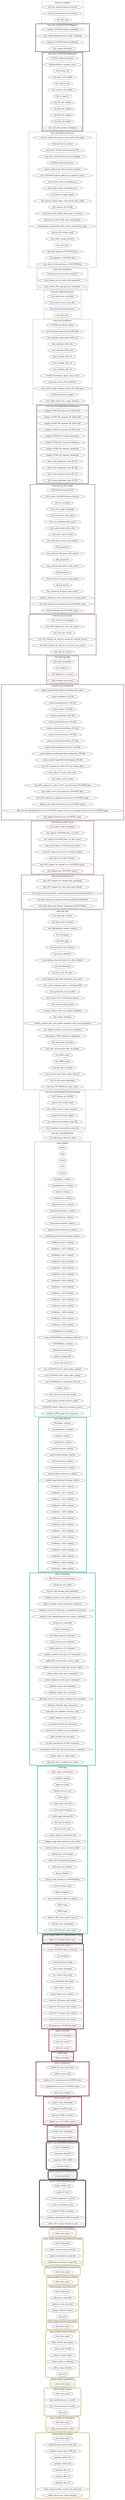 digraph function_call_chains {
    graph [rankdir="LR"]

    /* Cluster Types
        `penwidth=5`
        Class: `style="rounded"`
        Tests: `style="dashed"`

        Relation: `color="#ceb888"` (Gold)
        Blueprint: `color="#782f40"` (Garnet)
        Module collecting general functions: `color="#5cb8b2"`
    */

    node [  // To remove the fill color from the individual function nodes
        style="filled"
        fillcolor="white"
    ]
    /* Node Types
        Route functions: `shape="cds"`
        Function connecting to S3: `shape="folder"`
        Function connecting to MySQL: `shape="cylinder"`
        Other functions: `shape="box"`

        Test function: `style="dashed"`
        Fixture function: `style="dotted"`
    */

    /*
        Edges represent function calls
            Edges are instantiated under the cluster containing the calling function
            Edges go from the calling function to the called function
        Function calls include
            Flask redirects to a route function's URL via `url_for()`
            Accessing a route via the Flask test client
    */

    subgraph cluster_fiscalYears {
        label="nolcat.models.fiscalYears"
        penwidth=5
        style="rounded"
        color="#ceb888"

        state_data_types_in_fiscalYears [
            label="state_data_types"
            /*shape=""*/
        ]
        calculate_depreciated_ACRL_60b
        calculate_depreciated_ACRL_63
        calculate_ACRL_61a
        calculate_ACRL_61b
        calculate_ARL_18
        calculate_ARL_19
        calculate_ARL_20
        create_usage_tracking_records_for_fiscal_year
        collect_fiscal_year_usage_statistics
    }

    subgraph cluster_annualStatistics {
        label="nolcat.models.annualStatistics"
        penwidth=5
        style="rounded"
        color="#ceb888"

        state_data_types_in_annualStatistics [
            label="state_data_types"
            /*shape=""*/
        ]
        add_annual_statistic_value
    }


    subgraph cluster_vendors {
        label="nolcat.models.vendors"
        penwidth=5
        style="rounded"
        color="#ceb888"

        state_data_types_in_vendors [
            label="state_data_types"
            /*shape=""*/
        ]
        get_statisticsSources_records
        get_resourceSources_records
        add_note_in_vendors [
            label="add_note"
            /*shape=""*/
        ]
    }


    subgraph cluster_vendorNotes {
        label="nolcat.models.vendorNotes"
        penwidth=5
        style="rounded"
        color="#ceb888"

        state_data_types_in_vendorNotes [
            label="state_data_types"
            /*shape=""*/
        ]
    }


    subgraph cluster_statisticsSources {
        label="nolcat.models.statisticsSources"
        penwidth=5
        style="rounded"
        color="#ceb888"

        state_data_types_in_statisticsSources [
            label="state_data_types"
            /*shape=""*/
        ]
        fetch_SUSHI_information
        _harvest_R5_SUSHI
        _harvest_single_report
        _check_if_data_in_database
        collect_usage_statistics
        add_note_in_statisticsSources [
            label="add_note"
            /*shape=""*/
        ]
    }


    subgraph cluster_statisticsSourceNotes {
        label="nolcat.models.statisticsSourceNotes"
        penwidth=5
        style="rounded"
        color="#ceb888"

        state_data_types_in_statisticsSourceNotes [
            label="state_data_types"
            /*shape=""*/
        ]
    }


    subgraph cluster_resourceSources {
        label="nolcat.models.resourceSources"
        penwidth=5
        style="rounded"
        color="#ceb888"

        state_data_types_in_resourceSources [
            label="state_data_types"
            /*shape=""*/
        ]
        add_access_stop_date
        remove_access_stop_date
        change_StatisticsSource
        add_note_in_resourceSources [
            label="add_note"
            /*shape=""*/
        ]
    }


    subgraph cluster_resourceSourceNotes {
        label="nolcat.models.resourceSourceNotes"
        penwidth=5
        style="rounded"
        color="#ceb888"

        state_data_types_in_resourceSourceNotes [
            label="state_data_types"
            /*shape=""*/
        ]
    }


    subgraph cluster_statisticsResourceSources {
        label="nolcat.models.statisticsResourceSources"
        penwidth=5
        style="rounded"
        color="#ceb888"

        state_data_types_in_statisticsResourceSources [
            label="state_data_types"
            /*shape=""*/
        ]
    }


    subgraph cluster_annualUsageCollectionTracking {
        label="nolcat.models.annualUsageCollectionTracking"
        penwidth=5
        style="rounded"
        color="#ceb888"

        state_data_types_in_annualUsageCollectionTracking [
            label="state_data_types"
            /*shape=""*/
        ]
        collect_annual_usage_statistics
        upload_nonstandard_usage_file
        download_nonstandard_usage_file
    }


    subgraph cluster_COUNTERData {
        label="nolcat.models.COUNTERData"
        penwidth=5
        style="rounded"
        color="#ceb888"

        state_data_types_in_COUNTERData [
            label="state_data_types"
            /*shape=""*/
        ]
    }


    subgraph cluster_SUSHICallAndResponse {
        label="nolcat.SUSHICallAndResponse"
        penwidth=5
        style="rounded"

        make_SUSHI_call
        _make_API_call
        _convert_Response_to_JSON
        _save_raw_Response_text
        _handle_SUSHI_exceptions
        _evaluate_individual_SUSHI_exception
        _stdout_API_response_based_on_size
    }


    subgraph cluster_UploadCOUNTERReports {
        label="nolcat.UploadCOUNTERReports"
        penwidth=5
        style="rounded"

        create_dataframe_in_UploadCOUNTERReports [
            label="create_dataframe"
            /*shape=""*/
        ]
    }


    subgraph cluster_ConvertJSONDictToDataframe {
        label="nolcat.ConvertJSONDictToDataframe"
        penwidth=5
        style="rounded"

        create_dataframe_in_ConvertJSONDictToDataframe [
            label="create_dataframe"
            /*shape=""*/
        ]
        _transform_R5_JSON
        _transform_R5b1_JSON
        _serialize_dates
    }


    subgraph cluster_annual_stats {
        label="nolcat.annual_stats"
        penwidth=5
        color="#782f40"

        annual_stats_homepage
        show_fiscal_year_details
    }


    subgraph cluster_ingest_usage {
        label="nolcat.ingest_usage"
        penwidth=5
        color="#782f40"

        ingest_usage_homepage
        upload_COUNTER_data
        harvest_SUSHI_statistics
        upload_non_COUNTER_reports
    }


    subgraph cluster_initialization {
        label="nolcat.initialization"
        penwidth=5
        color="#782f40"

        collect_FY_and_vendor_data
        collect_sources_data
        collect_AUCT_and_historical_COUNTER_data
        upload_historical_non_COUNTER_usage
        data_load_complete
    }


    subgraph cluster_login {
        label="nolcat.login"
        penwidth=5
        color="#782f40"

        login_homepage
    }


    subgraph cluster_view_lists {
        label="nolcat.view_lists"
        penwidth=5
        color="#782f40"

        view_lists_homepage
        view_list_record
        edit_list_record
    }


    subgraph cluster_view_usage {
        label="nolcat.view_usage"
        penwidth=5
        color="#782f40"

        create_COUNTER_fixed_vocab_list
        set_encoding
        create_downloads_folder
        view_usage_homepage
        run_custom_SQL_query
        use_predefined_SQL_query
        start_query_wizard
        query_wizard_sort_redirect
        construct_PR_query_with_wizard
        construct_DR_query_with_wizard
        construct_TR_query_with_wizard
        construct_IR_query_with_wizard
        download_non_COUNTER_usage
    }


    subgraph cluster_PATH_TO_CREDENTIALS_FILE {
        label="nolcat.models.PATH_TO_CREDENTIALS_FILE"
        penwidth=5

        PATH_TO_CREDENTIALS_FILE
    }


    subgraph cluster_app {
        label="nolcat.app"
        penwidth=5
        color="#5cb8b2"

        filter_empty_parentheses
        configure_logging
        page_not_found
        internal_server_error
        create_app
        "create_app.create_db"
        "create_app.homepage"
        "create_app.download_file"
        last_day_of_month
        first_new_PK_value
        return_string_of_dataframe_info
        change_single_field_dataframe_into_series
        restore_boolean_values_to_boolean_field
        upload_file_to_S3_bucket
        create_AUCT_SelectField_options
        load_data_into_database
        query_database
        check_if_data_already_in_COUNTERData
        truncate_longer_lines
        update_database
        save_unconverted_data_via_upload
        ISSN_regex
        ISBN_regex
        extract_value_from_single_value_df
        S3_file_name_timestamp
        non_COUNTER_file_name_regex
    }


    subgraph cluster_statements {
        label="nolcat.statements"
        penwidth=5
        color="#5cb8b2"

        file_extensions_and_mimetypes
        format_list_for_stdout
        remove_IDE_spacing_from_statement
        initialize_relation_class_object_statement
        fixture_variable_value_declaration_statement
        unable_to_convert_SUSHI_data_to_dataframe_statement
        unable_to_get_updated_primary_key_values_statement
        Flask_error_statement
        file_IO_statement
        list_folder_contents_statement
        check_if_file_exists_statement
        failed_upload_to_S3_statement
        unable_to_delete_test_file_in_S3_statement
        upload_file_to_S3_bucket_success_regex
        upload_nonstandard_usage_file_success_regex
        return_value_from_query_statement
        return_dataframe_from_query_statement
        database_query_fail_statement
        database_update_fail_statement
        add_data_success_and_update_database_fail_statement
        database_function_skip_statements
        load_data_into_database_success_regex
        update_database_success_regex
        successful_SUSHI_call_statement
        harvest_R5_SUSHI_success_statement
        failed_SUSHI_call_statement
        no_data_returned_by_SUSHI_statement
        attempted_SUSHI_call_with_invalid_dates_statement
        reports_with_no_usage_regex
        skip_test_due_to_SUSHI_error_regex
    }


    subgraph cluster_relations {
        label="tests.data.relations"
        penwidth=5
        color="#5cb8b2"

        fiscalYears_relation_in_relations [
            label="fiscalYears_relation"
            /*shape=""*/
        ]
        annualStatistics_relation_in_relations [
            label="annualStatistics_relation"
            /*shape=""*/
        ]
        vendors_relation_in_relations [
            label="vendors_relation"
            /*shape=""*/
        ]
        vendorNotes_relation_in_relations [
            label="vendorNotes_relation"
            /*shape=""*/
        ]
        statisticsSources_relation_in_relations [
            label="statisticsSources_relation"
            /*shape=""*/
        ]
        statisticsSourceNotes_relation_in_relations [
            label="statisticsSourceNotes_relation"
            /*shape=""*/
        ]
        resourceSources_relation_in_relations [
            label="resourceSources_relation"
            /*shape=""*/
        ]
        resourceSourceNotes_relation_in_relations [
            label="resourceSourceNotes_relation"
            /*shape=""*/
        ]
        statisticsResourceSources_relation_in_relations [
            label="statisticsResourceSources_relation"
            /*shape=""*/
        ]
        annualUsageCollectionTracking_relation_in_relations [
            label="annualUsageCollectionTracking_relation"
            /*shape=""*/
        ]
        workbook_0_2017_relation_in_relations [
            label="workbook_0_2017_relation"
            /*shape=""*/
        ]
        workbook_1_2017_relation_in_relations [
            label="workbook_1_2017_relation"
            /*shape=""*/
        ]
        workbook_2_2017_relation_in_relations [
            label="workbook_2_2017_relation"
            /*shape=""*/
        ]
        workbook_0_2018_relation_in_relations [
            label="workbook_0_2018_relation"
            /*shape=""*/
        ]
        workbook_1_2018_relation_in_relations [
            label="workbook_1_2018_relation"
            /*shape=""*/
        ]
        workbook_2_2018_relation_in_relations [
            label="workbook_2_2018_relation"
            /*shape=""*/
        ]
        workbook_0_2019_relation_in_relations [
            label="workbook_0_2019_relation"
            /*shape=""*/
        ]
        workbook_1_2019_relation_in_relations [
            label="workbook_1_2019_relation"
            /*shape=""*/
        ]
        workbook_2_2019_relation_in_relations [
            label="workbook_2_2019_relation"
            /*shape=""*/
        ]
        workbook_3_2019_relation_in_relations [
            label="workbook_3_2019_relation"
            /*shape=""*/
        ]
        workbook_0_2020_relation_in_relations [
            label="workbook_0_2020_relation"
            /*shape=""*/
        ]
        workbook_1_2020_relation_in_relations [
            label="workbook_1_2020_relation"
            /*shape=""*/
        ]
        workbook_2_2020_relation_in_relations [
            label="workbook_2_2020_relation"
            /*shape=""*/
        ]
        workbook_3_2020_relation_in_relations [
            label="workbook_3_2020_relation"
            /*shape=""*/
        ]
    }


    subgraph cluster_conftest {
        label="tests.conftest"
        penwidth=5
        style="dashed"
        color="#5cb8b2"

        engine
        app
        client
        db
        session
        fiscalYears_relation_in_conftest [
            label="fiscalYears_relation"
            /*shape=""*/
        ]
        annualStatistics_relation_in_conftest [
            label="annualStatistics_relation"
            /*shape=""*/
        ]
        vendors_relation_in_conftest [
            label="vendors_relation"
            /*shape=""*/
        ]
        vendorNotes_relation_in_conftest [
            label="vendorNotes_relation"
            /*shape=""*/
        ]
        statisticsSources_relation_in_conftest [
            label="statisticsSources_relation"
            /*shape=""*/
        ]
        statisticsSourceNotes_relation_in_conftest [
            label="statisticsSourceNotes_relation"
            /*shape=""*/
        ]
        resourceSources_relation_in_conftest [
            label="resourceSources_relation"
            /*shape=""*/
        ]
        resourceSourceNotes_relation_in_conftest [
            label="resourceSourceNotes_relation"
            /*shape=""*/
        ]
        statisticsResourceSources_relation_in_conftest [
            label="statisticsResourceSources_relation"
            /*shape=""*/
        ]
        annualUsageCollectionTracking_relation_in_conftest [
            label="annualUsageCollectionTracking_relation"
            /*shape=""*/
        ]
        workbook_0_2017_relation_in_conftest [
            label="workbook_0_2017_relation"
            /*shape=""*/
        ]
        workbook_1_2017_relation_in_conftest [
            label="workbook_1_2017_relation"
            /*shape=""*/
        ]
        workbook_2_2017_relation_in_conftest [
            label="workbook_2_2017_relation"
            /*shape=""*/
        ]
        workbook_0_2018_relation_in_conftest [
            label="workbook_0_2018_relation"
            /*shape=""*/
        ]
        workbook_1_2018_relation_in_conftest [
            label="workbook_1_2018_relation"
            /*shape=""*/
        ]
        workbook_2_2018_relation_in_conftest [
            label="workbook_2_2018_relation"
            /*shape=""*/
        ]
        workbook_0_2019_relation_in_conftest [
            label="workbook_0_2019_relation"
            /*shape=""*/
        ]
        workbook_1_2019_relation_in_conftest [
            label="workbook_1_2019_relation"
            /*shape=""*/
        ]
        workbook_2_2019_relation_in_conftest [
            label="workbook_2_2019_relation"
            /*shape=""*/
        ]
        workbook_3_2019_relation_in_conftest [
            label="workbook_3_2019_relation"
            /*shape=""*/
        ]
        workbook_0_2020_relation_in_conftest [
            label="workbook_0_2020_relation"
            /*shape=""*/
        ]
        workbook_1_2020_relation_in_conftest [
            label="workbook_1_2020_relation"
            /*shape=""*/
        ]
        workbook_2_2020_relation_in_conftest [
            label="workbook_2_2020_relation"
            /*shape=""*/
        ]
        workbook_3_2020_relation_in_conftest [
            label="workbook_3_2020_relation"
            /*shape=""*/
        ]
        workbooks_and_relations
        create_COUNTERData_workbook_iterdir_list
        COUNTERData_relation
        download_destination
        path_to_sample_file
        remove_file_from_S3
        non_COUNTER_AUCT_object_before_upload
        non_COUNTER_AUCT_object_after_upload
        non_COUNTER_file_to_download_from_S3
        header_value
        most_recent_month_with_usage
        match_direct_SUSHI_harvest_result
        COUNTER_reports_offered_by_statistics_source
        prepare_HTML_page_for_comparison
    }


    subgraph cluster_test_AnnualStatistics {
        label="tests.test_AnnualStatistics"
        penwidth=5
        style="dashed"
        color="#ceb888"

        test_add_annual_statistic_value
    }


    subgraph cluster_test_AnnualUsageCollectionTracking {
        label="tests.test_AnnualUsageCollectionTracking"
        penwidth=5
        style="dashed"
        color="#ceb888"

        AUCT_fixture_for_SUSHI
        harvest_R5_SUSHI_result_in_test_AnnualUsageCollectionTracking [
            label="harvest_R5_SUSHI_result"
            /*shape=""*/
        ]
        test_collect_annual_usage_statistics
        sample_FileStorage_object
        test_upload_nonstandard_usage_file
        test_download_nonstandard_usage_file
    }


    subgraph cluster_test_app {
        label="tests.test_app"
        penwidth=5
        style="dashed"
        color="#5cb8b2"

        test_flask_app_creation
        test_flask_client_creation
        test_SQLAlchemy_engine_creation
        test_homepage
        test_404_page
        test_load_data_into_database
        test_query_database
        test_loading_connected_data_into_other_relation
        test_download_file
        test_first_new_PK_value
        test_change_single_field_dataframe_into_series
        test_restore_boolean_values_to_boolean_field
        test_upload_file_to_S3_bucket
        test_create_AUCT_SelectField_options
        test_truncate_longer_lines
        vendors_relation_after_test_update_database
        test_update_database
        vendors_relation_after_test_update_database_with_insert_statement
        test_update_database_with_insert_statement
        test_prepare_HTML_page_for_comparison
        file_name_stem_and_data
        test_save_unconverted_data_via_upload
        test_ISSN_regex
        test_ISBN_regex
        test_last_day_of_month
        test_extract_value_from_single_value_df
        test_S3_file_name_timestamp
        test_non_COUNTER_file_name_regex
    }


    subgraph cluster_test_bp_annual_stats {
        label="tests.test_bp_annual_stats"
        penwidth=5
        style="dashed"
        color="#782f40"

        test_GET_request_for_annual_stats_homepage
        test_GET_request_for_show_fiscal_year_details
        test_show_fiscal_year_details_submitting_RunAnnualStatsMethodsForm
        test_show_fiscal_year_details_submitting_EditFiscalYearForm
        test_show_fiscal_year_details_submitting_EditAUCTForm
    }


    subgraph cluster_test_bp_ingest_usage {
        label="tests.test_bp_ingest_usage"
        penwidth=5
        style="dashed"
        color="#782f40"

        test_ingest_usage_homepage
        test_upload_COUNTER_data_via_Excel
        test_upload_COUNTER_data_via_SQL_insert
        test_match_direct_SUSHI_harvest_result
        test_GET_request_for_harvest_SUSHI_statistics
        test_harvest_SUSHI_statistics
        test_GET_request_for_upload_non_COUNTER_reports
        test_upload_non_COUNTER_reports
    }


    subgraph cluster_test_bp_initialization {
        label="tests.test_bp_initialization"
        penwidth=5
        style="dashed"
        color="#782f40"

        blank_annualUsageCollectionTracking_data_types
        create_fiscalYears_CSV_file
        create_annualStatistics_CSV_file
        create_vendors_CSV_file
        create_vendorNotes_CSV_file
        create_statisticsSources_CSV_file
        create_statisticsSourceNotes_CSV_file
        create_resourceSources_CSV_file
        create_resourceSourceNotes_CSV_file
        create_statisticsResourceSources_CSV_file
        create_blank_annualUsageCollectionTracking_CSV_file
        create_annualUsageCollectionTracking_CSV_file
        test_GET_request_for_collect_FY_and_vendor_data
        test_collect_FY_and_vendor_data
        test_collect_sources_data
        test_GET_request_for_collect_AUCT_and_historical_COUNTER_data
        test_collect_AUCT_and_historical_COUNTER_data
        test_GET_request_for_upload_historical_non_COUNTER_usage
        files_for_test_upload_historical_non_COUNTER_usage
        "files_for_test_upload_historical_non_COUNTER_usage._files_for_test_upload_historical_non_COUNTER_usage"
        test_upload_historical_non_COUNTER_usage
    }


    subgraph cluster_test_bp_login {
        label="tests.test_bp_login"
        penwidth=5
        style="dashed"
        color="#782f40"

        test_login_homepage
        test_logging_in
        test_logging_in_as_admin
        test_creating_an_account
    }


    subgraph cluster_test_bp_view_lists {
        label="tests.test_bp_view_lists"
        penwidth=5
        style="dashed"
        color="#782f40"

        test_view_lists_homepage
        test_GET_request_for_view_list_record
        test_view_list_record
        test_GET_request_for_edit_list_record_for_existing_record
        test_GET_request_for_edit_list_record_for_new_record
        test_edit_list_record
    }


    subgraph cluster_test_bp_view_usage {
        label="tests.test_bp_view_usage"
        penwidth=5
        style="dashed"
        color="#782f40"

        COUNTER_download_CSV
        test_create_COUNTER_fixed_vocab_list
        test_set_encoding
        test_view_usage_homepage
        test_run_custom_SQL_query
        test_use_predefined_SQL_query
        start_query_wizard_form_data
        test_start_query_wizard
        test_GET_query_wizard_sort_redirect
        PR_parameters
        test_construct_PR_query_with_wizard
        DR_parameters
        test_construct_DR_query_with_wizard
        TR_parameters
        test_construct_TR_query_with_wizard
        IR_parameters
        test_construct_IR_query_with_wizard
        construct_PR_query_with_wizard_without_string_match
        test_GET_request_for_download_non_COUNTER_usage
        test_download_non_COUNTER_usage
    }


    subgraph cluster_test_ConvertJSONDictToDataframe {
        label="tests.test_ConvertJSONDictToDataframe"
        penwidth=5
        style="dashed"

        sample_SUSHI_PR_response_R5_JSON_dict
        sample_SUSHI_DR_response_R5_JSON_dict
        sample_SUSHI_TR_response_R5_JSON_dict
        sample_SUSHI_IR_response_R5_JSON_dict
        sample_SUSHI_PR_response_dataframe
        sample_SUSHI_DR_response_dataframe
        sample_SUSHI_TR_response_dataframe
        sample_SUSHI_IR_response_dataframe
        test_create_dataframe_from_R5_PR
        test_create_dataframe_from_R5_DR
        test_create_dataframe_from_R5_TR
        test_create_dataframe_from_R5_IR
    }


    subgraph cluster_test_FiscalYears {
        label="tests.test_FiscalYears"
        penwidth=5
        style="dashed"
        color="#ceb888"

        FY2020_FiscalYears_object
        test_calculate_depreciated_ACRL_60b
        test_calculate_depreciated_ACRL_63
        test_calculate_ACRL_61a
        test_calculate_ACRL_61b
        test_calculate_ARL_18
        test_calculate_ARL_19
        test_calculate_ARL_20
        FY2023_FiscalYears_object_and_record
        load_new_record_into_fiscalYears
        test_create_usage_tracking_records_for_fiscal_year
        FY2022_FiscalYears_object
        test_collect_fiscal_year_usage_statistics
    }


    subgraph cluster_test_ResourceSources {
        label="tests.test_ResourceSources"
        penwidth=5
        style="dashed"
        color="#ceb888"

        test_add_access_stop_date
        test_remove_access_stop_date
        test_change_StatisticsSource
        test_add_note_in_test_ResourceSources [
            label="test_add_note"
            /*shape=""*/
        ]
    }


    subgraph cluster_test_statements {
        label="tests.test_statements"
        penwidth=5
        style="dashed"
        color="#5cb8b2"

        test_format_list_for_stdout_with_list
        test_format_list_for_stdout_with_generator
        test_remove_IDE_spacing_from_statement
    }


    subgraph cluster_test_StatisticsSources {
        label="tests.test_StatisticsSources"
        penwidth=5
        style="dashed"
        color="#ceb888"

        current_month_like_most_recent_month_with_usage
        StatisticsSources_fixture
        test_fetch_SUSHI_information_for_API
        test_fetch_SUSHI_information_for_display
        SUSHI_credentials_fixture_in_test_StatisticsSources [
            label="SUSHI_credentials_fixture"
            /*shape=""*/
        ]
        reports_offered_by_StatisticsSource_fixture
        test_COUNTER_reports_offered_by_statistics_source
        test_check_if_data_in_database_no
        test_check_if_data_in_database_yes
        test_harvest_single_report
        test_harvest_single_report_with_partial_date_range
        test_harvest_R5_SUSHI
        test_harvest_R5_SUSHI_with_report_to_harvest
        test_harvest_R5_SUSHI_with_invalid_dates
        month_before_month_like_most_recent_month_with_usage
        harvest_R5_SUSHI_result_in_test_StatisticsSources [
            label="harvest_R5_SUSHI_result"
            /*shape=""*/
        ]
        test_collect_usage_statistics
        test_add_note_in_test_StatisticsSources [
            label="test_add_note"
            /*shape=""*/
        ]
        partially_duplicate_COUNTER_data
        non_duplicate_COUNTER_data
        test_check_if_data_already_in_COUNTERData
    }


    subgraph cluster_test_SUSHICallAndResponse {
        label="tests.test_SUSHICallAndResponse"
        penwidth=5
        style="dashed"

        SUSHI_credentials_fixture_in_test_SUSHICallAndResponse [
            label="SUSHI_credentials_fixture"
            /*shape=""*/
        ]
        StatisticsSource_instance_name
        test_status_call
        test_status_call_validity
        test_reports_call
        test_reports_call_validity
        list_of_reports
        test_PR_call_validity
        test_DR_call_validity
        test_TR_call_validity
        test_IR_call_validity
        test_call_with_invalid_credentials
    }


    subgraph cluster_test_UploadCOUNTERReports {
        label="tests.test_UploadCOUNTERReports"
        penwidth=5
        style="dashed"

        sample_COUNTER_report_workbook
        test_create_dataframe_from_single_workbook
        sample_COUNTER_report_workbooks
        test_create_dataframe
    }


    subgraph cluster_test_Vendors {
        label="tests.test_Vendors"
        penwidth=5
        style="dashed"
        color="#ceb888"

        test_get_statisticsSources_records
        test_get_resourceSources_records
        test_add_note_in_test_Vendors [
            label="test_add_note"
            /*shape=""*/
        ]
    }


    // Organize section to contain edges(place edges immediately after subgraph of function making call, which is first in edge statement)
    // Add calls to functions in test modules(`test_check_if_data_already_in_COUNTERData` didn't have shape; `SUSHI_credentials_fixture` in connections left unspecified)
    // Add function calls for relation functions
    // Add function calls for workbook functions
    // Add connections to engine fixture
    // Add connections to app fixture
    // Add connections to remaining Flask fixtures
    // Add connections to remaining conftest fixtures (note shape for S3 fixtures incorrect)
    // Add connections to route functions
    // Add connections to PATH_TO_CREDENTIALS_FILE
    // Add connections to state_data_types methods (relation classes `_relation` in `tests.data.relations` as connection origin left unspecified)
    // Add connections to add_note methods
    // Add connections to create_dataframe methods (missing adding shapes to nodes)
    // Add connections for FiscalYears methods
    // Add connections for AnnualStatistics methods
    // Add connections for Vendors methods
    // Add connections for StatisticsSources methods (`harvest_R5_SUSHI_result` as connection origin left unspecified)
    // Add connections for ResourceSources methods
    // Add connections for AnnualUsageConnectionTracking methods
    // Add connections for ConvertJSONDictToDataframe methods(`create_dataframe` as connection origin left unspecified)
    // Add connections for SUSHICallAndResponse methods
    // Add connections for statements functions
    // Commit call by PATH_TO_CREDENTIALS_FILE
    // Add connections for create_app and its subfunctions
    // Add connections for Flask error functions
    // Add connections for logging functions
    // Add connections for upload_file_to_S3_bucket
    // Add connections to query_database(first noted shape becomes valid here)
    // Add connections for remaining MySQL functions(remaining noted shape becomes valid here)
    // Add connections for remaining valid helper functions
    // Finish adding function calls to mapping diagram
}